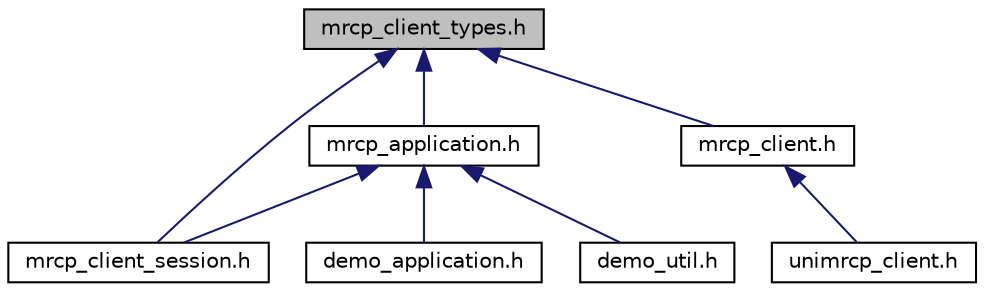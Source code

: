 digraph "mrcp_client_types.h"
{
  edge [fontname="Helvetica",fontsize="10",labelfontname="Helvetica",labelfontsize="10"];
  node [fontname="Helvetica",fontsize="10",shape=record];
  Node18 [label="mrcp_client_types.h",height=0.2,width=0.4,color="black", fillcolor="grey75", style="filled", fontcolor="black"];
  Node18 -> Node19 [dir="back",color="midnightblue",fontsize="10",style="solid",fontname="Helvetica"];
  Node19 [label="mrcp_application.h",height=0.2,width=0.4,color="black", fillcolor="white", style="filled",URL="$mrcp__application_8h.html",tooltip="MRCP User Level Application Interface. "];
  Node19 -> Node20 [dir="back",color="midnightblue",fontsize="10",style="solid",fontname="Helvetica"];
  Node20 [label="mrcp_client_session.h",height=0.2,width=0.4,color="black", fillcolor="white", style="filled",URL="$mrcp__client__session_8h.html",tooltip="MRCP Client Session. "];
  Node19 -> Node21 [dir="back",color="midnightblue",fontsize="10",style="solid",fontname="Helvetica"];
  Node21 [label="demo_application.h",height=0.2,width=0.4,color="black", fillcolor="white", style="filled",URL="$demo__application_8h.html",tooltip="Demo MRCP Application. "];
  Node19 -> Node22 [dir="back",color="midnightblue",fontsize="10",style="solid",fontname="Helvetica"];
  Node22 [label="demo_util.h",height=0.2,width=0.4,color="black", fillcolor="white", style="filled",URL="$demo__util_8h.html",tooltip="Demo MRCP Utilities. "];
  Node18 -> Node23 [dir="back",color="midnightblue",fontsize="10",style="solid",fontname="Helvetica"];
  Node23 [label="mrcp_client.h",height=0.2,width=0.4,color="black", fillcolor="white", style="filled",URL="$mrcp__client_8h.html",tooltip="MRCP Client. "];
  Node23 -> Node24 [dir="back",color="midnightblue",fontsize="10",style="solid",fontname="Helvetica"];
  Node24 [label="unimrcp_client.h",height=0.2,width=0.4,color="black", fillcolor="white", style="filled",URL="$unimrcp__client_8h.html",tooltip="UniMRCP Client. "];
  Node18 -> Node20 [dir="back",color="midnightblue",fontsize="10",style="solid",fontname="Helvetica"];
}
